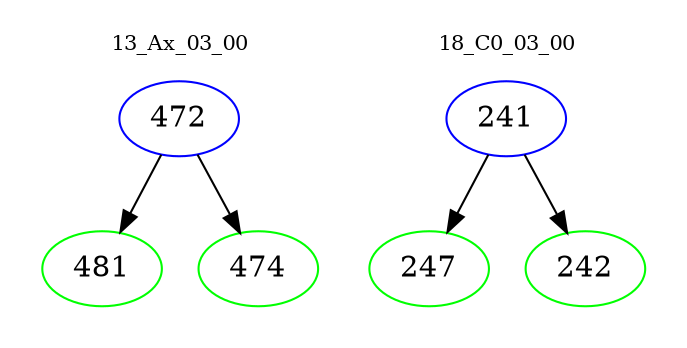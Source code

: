 digraph{
subgraph cluster_0 {
color = white
label = "13_Ax_03_00";
fontsize=10;
T0_472 [label="472", color="blue"]
T0_472 -> T0_481 [color="black"]
T0_481 [label="481", color="green"]
T0_472 -> T0_474 [color="black"]
T0_474 [label="474", color="green"]
}
subgraph cluster_1 {
color = white
label = "18_C0_03_00";
fontsize=10;
T1_241 [label="241", color="blue"]
T1_241 -> T1_247 [color="black"]
T1_247 [label="247", color="green"]
T1_241 -> T1_242 [color="black"]
T1_242 [label="242", color="green"]
}
}
